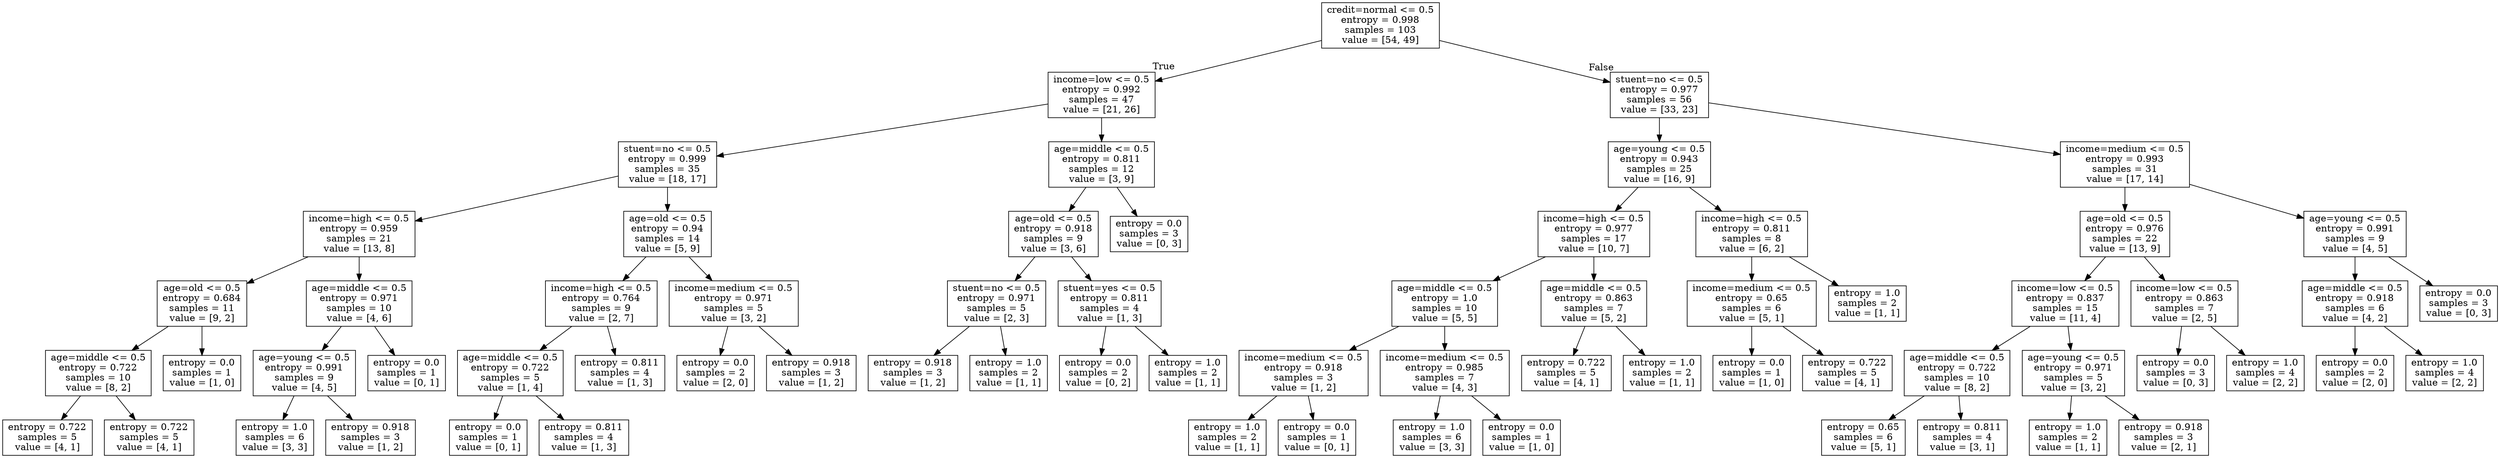 digraph Tree {
node [shape=box] ;
0 [label="credit=normal <= 0.5\nentropy = 0.998\nsamples = 103\nvalue = [54, 49]"] ;
1 [label="income=low <= 0.5\nentropy = 0.992\nsamples = 47\nvalue = [21, 26]"] ;
0 -> 1 [labeldistance=2.5, labelangle=45, headlabel="True"] ;
2 [label="stuent=no <= 0.5\nentropy = 0.999\nsamples = 35\nvalue = [18, 17]"] ;
1 -> 2 ;
3 [label="income=high <= 0.5\nentropy = 0.959\nsamples = 21\nvalue = [13, 8]"] ;
2 -> 3 ;
4 [label="age=old <= 0.5\nentropy = 0.684\nsamples = 11\nvalue = [9, 2]"] ;
3 -> 4 ;
5 [label="age=middle <= 0.5\nentropy = 0.722\nsamples = 10\nvalue = [8, 2]"] ;
4 -> 5 ;
6 [label="entropy = 0.722\nsamples = 5\nvalue = [4, 1]"] ;
5 -> 6 ;
7 [label="entropy = 0.722\nsamples = 5\nvalue = [4, 1]"] ;
5 -> 7 ;
8 [label="entropy = 0.0\nsamples = 1\nvalue = [1, 0]"] ;
4 -> 8 ;
9 [label="age=middle <= 0.5\nentropy = 0.971\nsamples = 10\nvalue = [4, 6]"] ;
3 -> 9 ;
10 [label="age=young <= 0.5\nentropy = 0.991\nsamples = 9\nvalue = [4, 5]"] ;
9 -> 10 ;
11 [label="entropy = 1.0\nsamples = 6\nvalue = [3, 3]"] ;
10 -> 11 ;
12 [label="entropy = 0.918\nsamples = 3\nvalue = [1, 2]"] ;
10 -> 12 ;
13 [label="entropy = 0.0\nsamples = 1\nvalue = [0, 1]"] ;
9 -> 13 ;
14 [label="age=old <= 0.5\nentropy = 0.94\nsamples = 14\nvalue = [5, 9]"] ;
2 -> 14 ;
15 [label="income=high <= 0.5\nentropy = 0.764\nsamples = 9\nvalue = [2, 7]"] ;
14 -> 15 ;
16 [label="age=middle <= 0.5\nentropy = 0.722\nsamples = 5\nvalue = [1, 4]"] ;
15 -> 16 ;
17 [label="entropy = 0.0\nsamples = 1\nvalue = [0, 1]"] ;
16 -> 17 ;
18 [label="entropy = 0.811\nsamples = 4\nvalue = [1, 3]"] ;
16 -> 18 ;
19 [label="entropy = 0.811\nsamples = 4\nvalue = [1, 3]"] ;
15 -> 19 ;
20 [label="income=medium <= 0.5\nentropy = 0.971\nsamples = 5\nvalue = [3, 2]"] ;
14 -> 20 ;
21 [label="entropy = 0.0\nsamples = 2\nvalue = [2, 0]"] ;
20 -> 21 ;
22 [label="entropy = 0.918\nsamples = 3\nvalue = [1, 2]"] ;
20 -> 22 ;
23 [label="age=middle <= 0.5\nentropy = 0.811\nsamples = 12\nvalue = [3, 9]"] ;
1 -> 23 ;
24 [label="age=old <= 0.5\nentropy = 0.918\nsamples = 9\nvalue = [3, 6]"] ;
23 -> 24 ;
25 [label="stuent=no <= 0.5\nentropy = 0.971\nsamples = 5\nvalue = [2, 3]"] ;
24 -> 25 ;
26 [label="entropy = 0.918\nsamples = 3\nvalue = [1, 2]"] ;
25 -> 26 ;
27 [label="entropy = 1.0\nsamples = 2\nvalue = [1, 1]"] ;
25 -> 27 ;
28 [label="stuent=yes <= 0.5\nentropy = 0.811\nsamples = 4\nvalue = [1, 3]"] ;
24 -> 28 ;
29 [label="entropy = 0.0\nsamples = 2\nvalue = [0, 2]"] ;
28 -> 29 ;
30 [label="entropy = 1.0\nsamples = 2\nvalue = [1, 1]"] ;
28 -> 30 ;
31 [label="entropy = 0.0\nsamples = 3\nvalue = [0, 3]"] ;
23 -> 31 ;
32 [label="stuent=no <= 0.5\nentropy = 0.977\nsamples = 56\nvalue = [33, 23]"] ;
0 -> 32 [labeldistance=2.5, labelangle=-45, headlabel="False"] ;
33 [label="age=young <= 0.5\nentropy = 0.943\nsamples = 25\nvalue = [16, 9]"] ;
32 -> 33 ;
34 [label="income=high <= 0.5\nentropy = 0.977\nsamples = 17\nvalue = [10, 7]"] ;
33 -> 34 ;
35 [label="age=middle <= 0.5\nentropy = 1.0\nsamples = 10\nvalue = [5, 5]"] ;
34 -> 35 ;
36 [label="income=medium <= 0.5\nentropy = 0.918\nsamples = 3\nvalue = [1, 2]"] ;
35 -> 36 ;
37 [label="entropy = 1.0\nsamples = 2\nvalue = [1, 1]"] ;
36 -> 37 ;
38 [label="entropy = 0.0\nsamples = 1\nvalue = [0, 1]"] ;
36 -> 38 ;
39 [label="income=medium <= 0.5\nentropy = 0.985\nsamples = 7\nvalue = [4, 3]"] ;
35 -> 39 ;
40 [label="entropy = 1.0\nsamples = 6\nvalue = [3, 3]"] ;
39 -> 40 ;
41 [label="entropy = 0.0\nsamples = 1\nvalue = [1, 0]"] ;
39 -> 41 ;
42 [label="age=middle <= 0.5\nentropy = 0.863\nsamples = 7\nvalue = [5, 2]"] ;
34 -> 42 ;
43 [label="entropy = 0.722\nsamples = 5\nvalue = [4, 1]"] ;
42 -> 43 ;
44 [label="entropy = 1.0\nsamples = 2\nvalue = [1, 1]"] ;
42 -> 44 ;
45 [label="income=high <= 0.5\nentropy = 0.811\nsamples = 8\nvalue = [6, 2]"] ;
33 -> 45 ;
46 [label="income=medium <= 0.5\nentropy = 0.65\nsamples = 6\nvalue = [5, 1]"] ;
45 -> 46 ;
47 [label="entropy = 0.0\nsamples = 1\nvalue = [1, 0]"] ;
46 -> 47 ;
48 [label="entropy = 0.722\nsamples = 5\nvalue = [4, 1]"] ;
46 -> 48 ;
49 [label="entropy = 1.0\nsamples = 2\nvalue = [1, 1]"] ;
45 -> 49 ;
50 [label="income=medium <= 0.5\nentropy = 0.993\nsamples = 31\nvalue = [17, 14]"] ;
32 -> 50 ;
51 [label="age=old <= 0.5\nentropy = 0.976\nsamples = 22\nvalue = [13, 9]"] ;
50 -> 51 ;
52 [label="income=low <= 0.5\nentropy = 0.837\nsamples = 15\nvalue = [11, 4]"] ;
51 -> 52 ;
53 [label="age=middle <= 0.5\nentropy = 0.722\nsamples = 10\nvalue = [8, 2]"] ;
52 -> 53 ;
54 [label="entropy = 0.65\nsamples = 6\nvalue = [5, 1]"] ;
53 -> 54 ;
55 [label="entropy = 0.811\nsamples = 4\nvalue = [3, 1]"] ;
53 -> 55 ;
56 [label="age=young <= 0.5\nentropy = 0.971\nsamples = 5\nvalue = [3, 2]"] ;
52 -> 56 ;
57 [label="entropy = 1.0\nsamples = 2\nvalue = [1, 1]"] ;
56 -> 57 ;
58 [label="entropy = 0.918\nsamples = 3\nvalue = [2, 1]"] ;
56 -> 58 ;
59 [label="income=low <= 0.5\nentropy = 0.863\nsamples = 7\nvalue = [2, 5]"] ;
51 -> 59 ;
60 [label="entropy = 0.0\nsamples = 3\nvalue = [0, 3]"] ;
59 -> 60 ;
61 [label="entropy = 1.0\nsamples = 4\nvalue = [2, 2]"] ;
59 -> 61 ;
62 [label="age=young <= 0.5\nentropy = 0.991\nsamples = 9\nvalue = [4, 5]"] ;
50 -> 62 ;
63 [label="age=middle <= 0.5\nentropy = 0.918\nsamples = 6\nvalue = [4, 2]"] ;
62 -> 63 ;
64 [label="entropy = 0.0\nsamples = 2\nvalue = [2, 0]"] ;
63 -> 64 ;
65 [label="entropy = 1.0\nsamples = 4\nvalue = [2, 2]"] ;
63 -> 65 ;
66 [label="entropy = 0.0\nsamples = 3\nvalue = [0, 3]"] ;
62 -> 66 ;
}